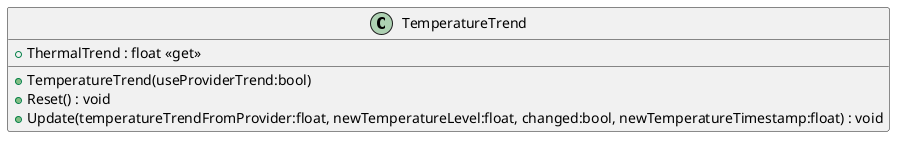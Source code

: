 @startuml
class TemperatureTrend {
    + TemperatureTrend(useProviderTrend:bool)
    + Reset() : void
    + ThermalTrend : float <<get>>
    + Update(temperatureTrendFromProvider:float, newTemperatureLevel:float, changed:bool, newTemperatureTimestamp:float) : void
}
@enduml
